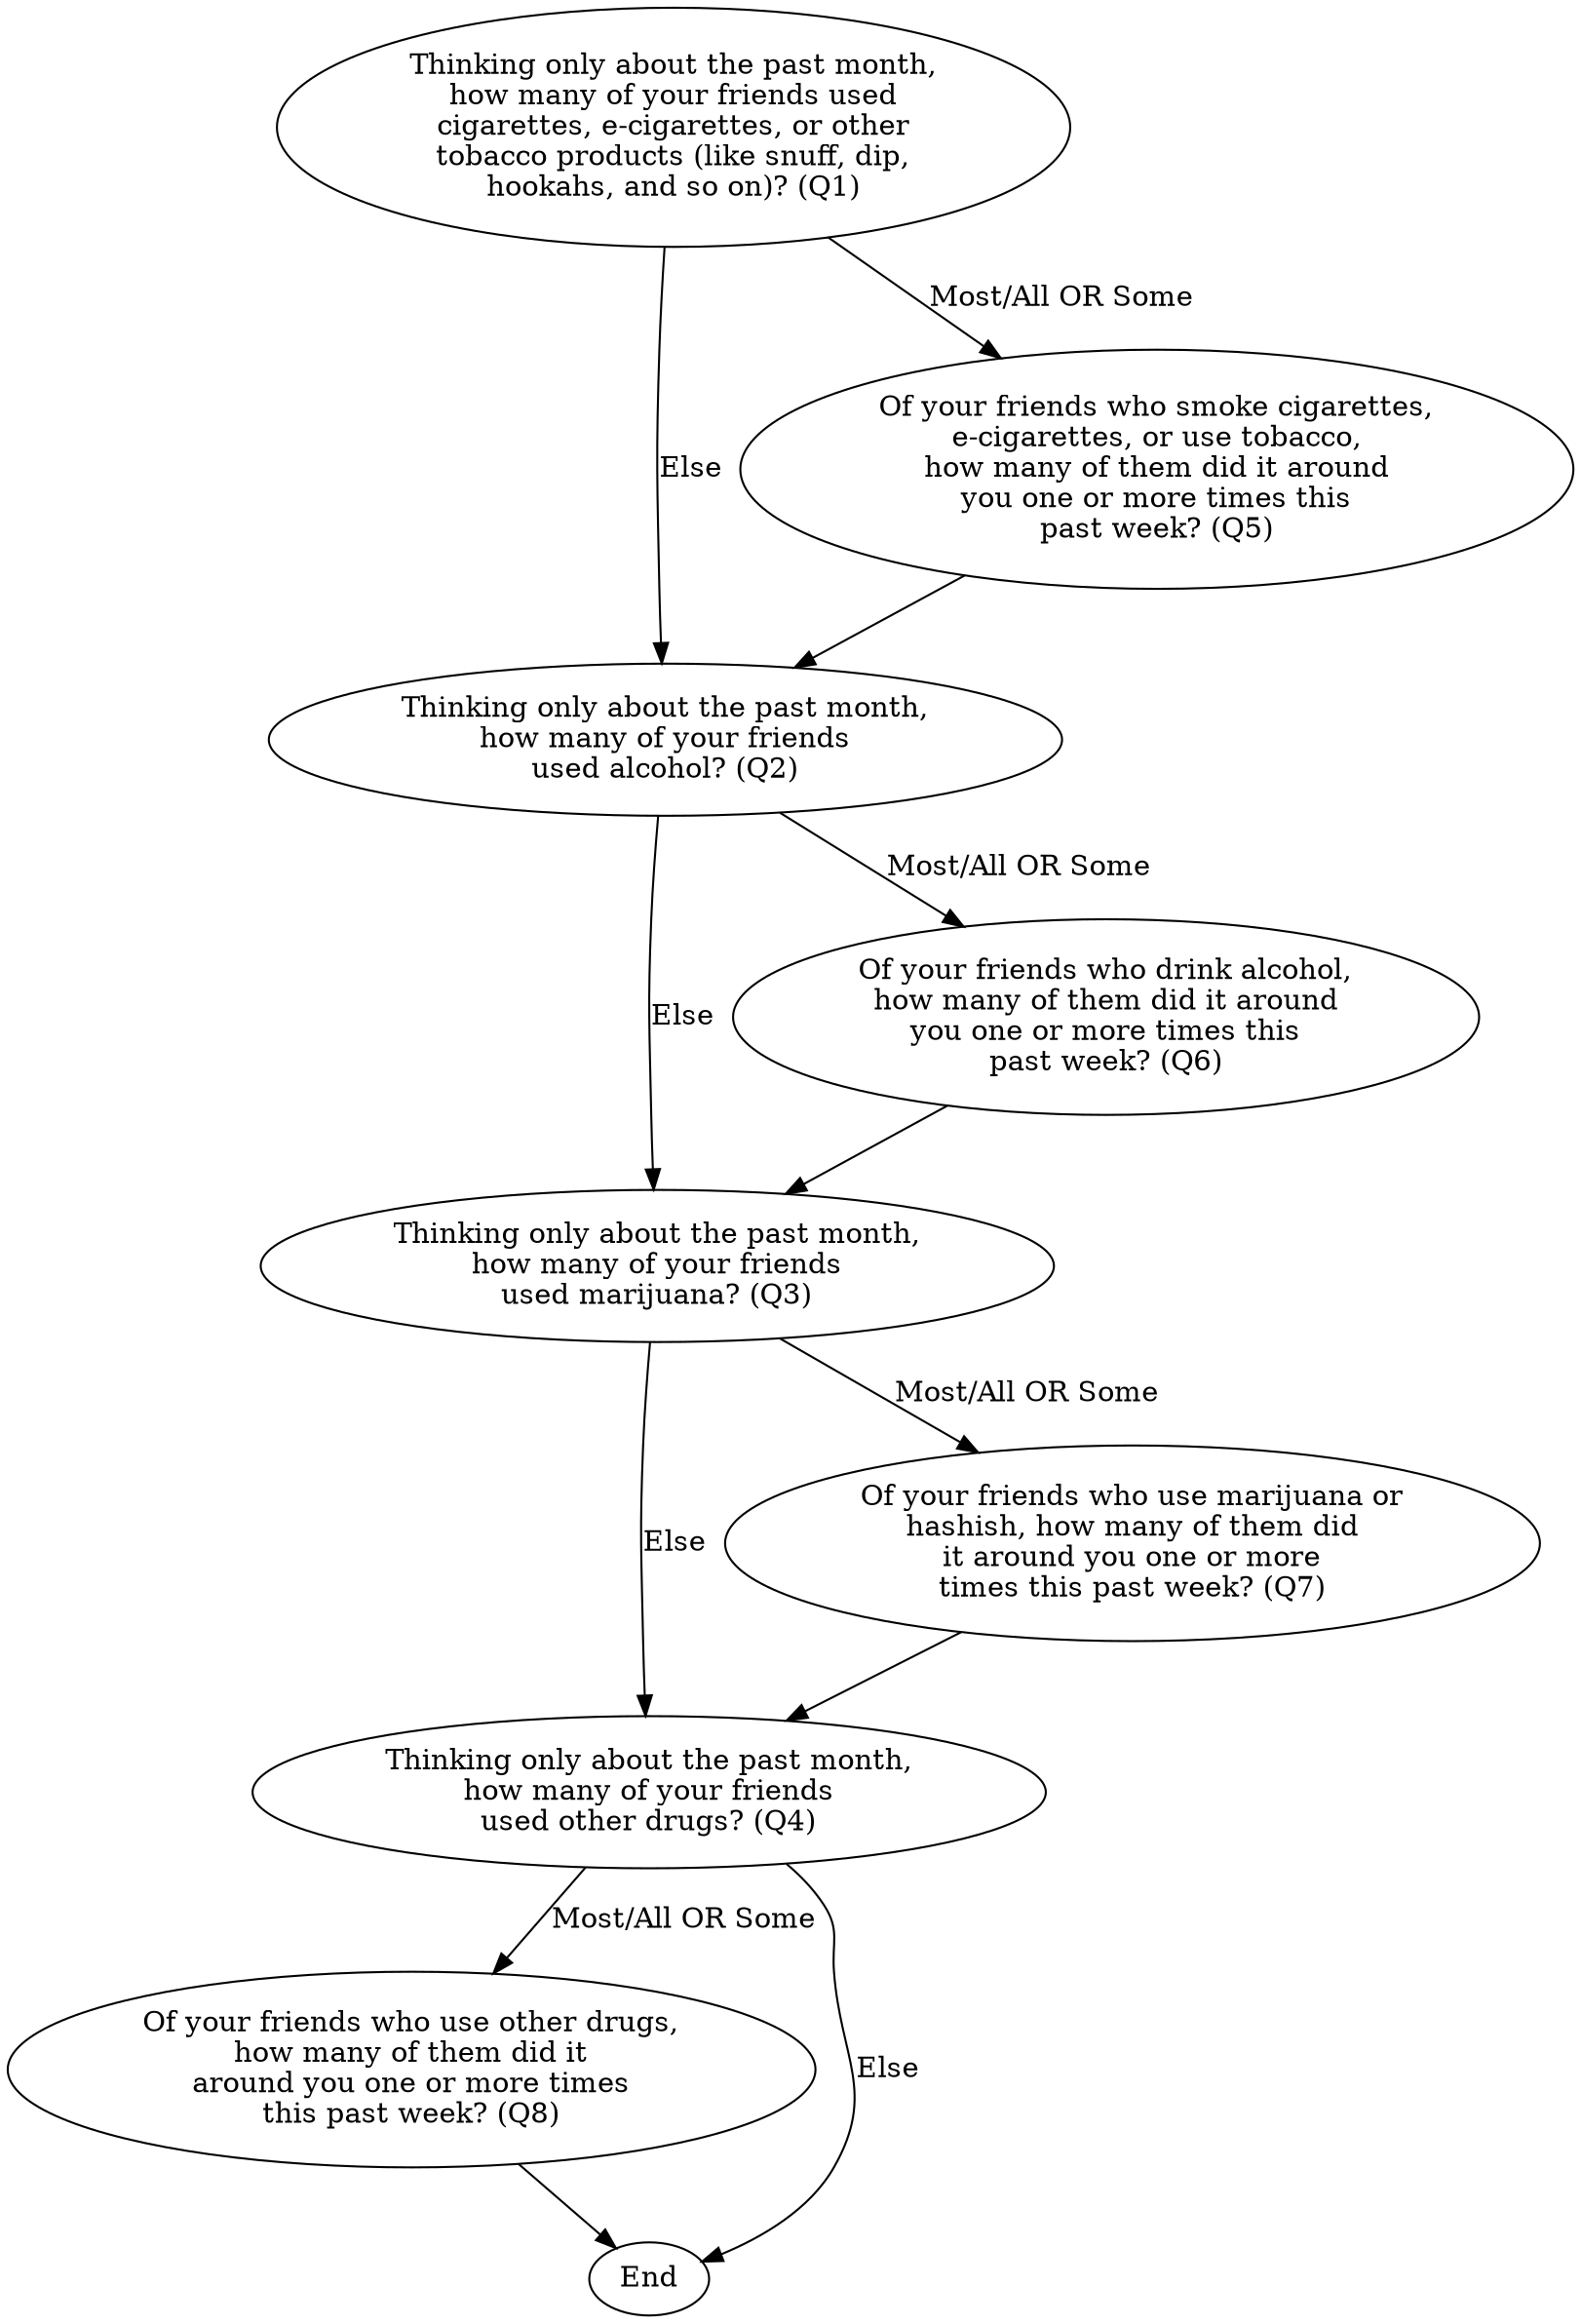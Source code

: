 digraph {
	//Nodes (Questions)
	Q1[label="Thinking only about the past month,\nhow many of your friends used\ncigarettes, e-cigarettes, or other\ntobacco products (like snuff, dip,\nhookahs, and so on)? (Q1)"]
	Q2[label="Thinking only about the past month,\nhow many of your friends\nused alcohol? (Q2)"]
	Q3[label="Thinking only about the past month,\nhow many of your friends\nused marijuana? (Q3)"]
	Q4[label="Thinking only about the past month,\nhow many of your friends\nused other drugs? (Q4)"]
	Q5[label="Of your friends who smoke cigarettes,\ne-cigarettes, or use tobacco,\nhow many of them did it around\nyou one or more times this\npast week? (Q5)"]
	Q6[label="Of your friends who drink alcohol,\nhow many of them did it around\nyou one or more times this\npast week? (Q6)"]
	Q7[label="Of your friends who use marijuana or\nhashish, how many of them did\nit around you one or more\ntimes this past week? (Q7)"]
	Q8[label="Of your friends who use other drugs,\nhow many of them did it\naround you one or more times\nthis past week? (Q8)"]
	End

	//Edges (Routing Logic)
	Q1 -> Q2[label="Else"]
	Q1 -> Q5[label="Most/All OR Some"]
	Q5 -> Q2

	Q2 -> Q3[label="Else"]
	Q2 -> Q6[label="Most/All OR Some"]
	Q6 -> Q3

	Q3 -> Q4[label="Else"]
	Q3 -> Q7[label="Most/All OR Some"]
	Q7 -> Q4

	Q4 -> End [label="Else"]
	Q4 -> Q8[label="Most/All OR Some"]
	Q8 -> End

}